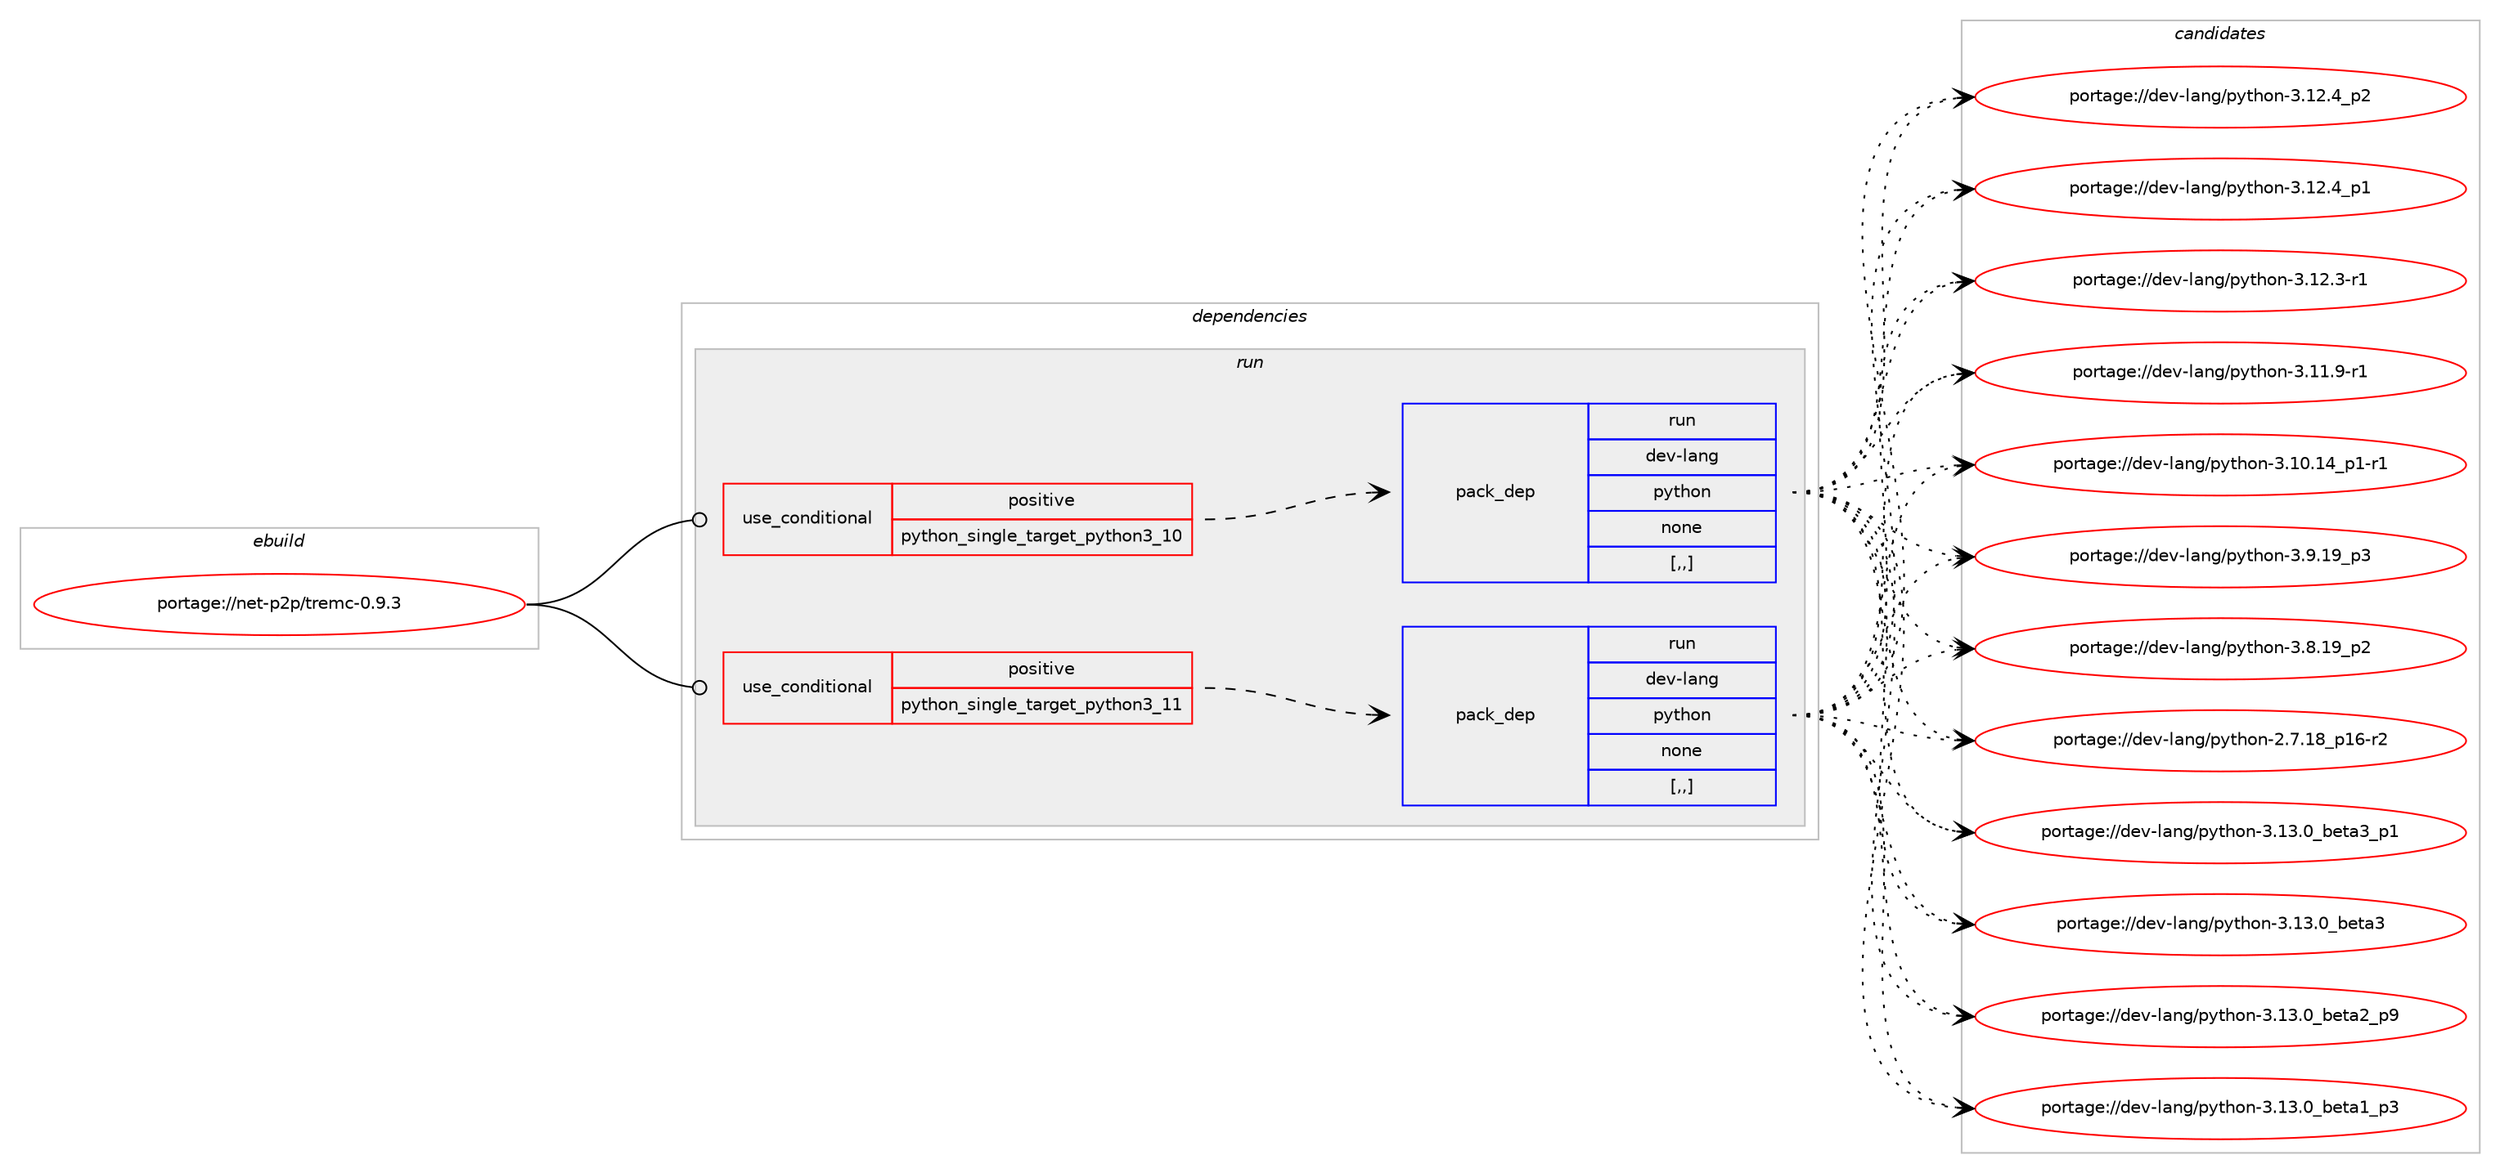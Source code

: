digraph prolog {

# *************
# Graph options
# *************

newrank=true;
concentrate=true;
compound=true;
graph [rankdir=LR,fontname=Helvetica,fontsize=10,ranksep=1.5];#, ranksep=2.5, nodesep=0.2];
edge  [arrowhead=vee];
node  [fontname=Helvetica,fontsize=10];

# **********
# The ebuild
# **********

subgraph cluster_leftcol {
color=gray;
label=<<i>ebuild</i>>;
id [label="portage://net-p2p/tremc-0.9.3", color=red, width=4, href="../net-p2p/tremc-0.9.3.svg"];
}

# ****************
# The dependencies
# ****************

subgraph cluster_midcol {
color=gray;
label=<<i>dependencies</i>>;
subgraph cluster_compile {
fillcolor="#eeeeee";
style=filled;
label=<<i>compile</i>>;
}
subgraph cluster_compileandrun {
fillcolor="#eeeeee";
style=filled;
label=<<i>compile and run</i>>;
}
subgraph cluster_run {
fillcolor="#eeeeee";
style=filled;
label=<<i>run</i>>;
subgraph cond100357 {
dependency380620 [label=<<TABLE BORDER="0" CELLBORDER="1" CELLSPACING="0" CELLPADDING="4"><TR><TD ROWSPAN="3" CELLPADDING="10">use_conditional</TD></TR><TR><TD>positive</TD></TR><TR><TD>python_single_target_python3_10</TD></TR></TABLE>>, shape=none, color=red];
subgraph pack277501 {
dependency380621 [label=<<TABLE BORDER="0" CELLBORDER="1" CELLSPACING="0" CELLPADDING="4" WIDTH="220"><TR><TD ROWSPAN="6" CELLPADDING="30">pack_dep</TD></TR><TR><TD WIDTH="110">run</TD></TR><TR><TD>dev-lang</TD></TR><TR><TD>python</TD></TR><TR><TD>none</TD></TR><TR><TD>[,,]</TD></TR></TABLE>>, shape=none, color=blue];
}
dependency380620:e -> dependency380621:w [weight=20,style="dashed",arrowhead="vee"];
}
id:e -> dependency380620:w [weight=20,style="solid",arrowhead="odot"];
subgraph cond100358 {
dependency380622 [label=<<TABLE BORDER="0" CELLBORDER="1" CELLSPACING="0" CELLPADDING="4"><TR><TD ROWSPAN="3" CELLPADDING="10">use_conditional</TD></TR><TR><TD>positive</TD></TR><TR><TD>python_single_target_python3_11</TD></TR></TABLE>>, shape=none, color=red];
subgraph pack277502 {
dependency380623 [label=<<TABLE BORDER="0" CELLBORDER="1" CELLSPACING="0" CELLPADDING="4" WIDTH="220"><TR><TD ROWSPAN="6" CELLPADDING="30">pack_dep</TD></TR><TR><TD WIDTH="110">run</TD></TR><TR><TD>dev-lang</TD></TR><TR><TD>python</TD></TR><TR><TD>none</TD></TR><TR><TD>[,,]</TD></TR></TABLE>>, shape=none, color=blue];
}
dependency380622:e -> dependency380623:w [weight=20,style="dashed",arrowhead="vee"];
}
id:e -> dependency380622:w [weight=20,style="solid",arrowhead="odot"];
}
}

# **************
# The candidates
# **************

subgraph cluster_choices {
rank=same;
color=gray;
label=<<i>candidates</i>>;

subgraph choice277501 {
color=black;
nodesep=1;
choice10010111845108971101034711212111610411111045514649514648959810111697519511249 [label="portage://dev-lang/python-3.13.0_beta3_p1", color=red, width=4,href="../dev-lang/python-3.13.0_beta3_p1.svg"];
choice1001011184510897110103471121211161041111104551464951464895981011169751 [label="portage://dev-lang/python-3.13.0_beta3", color=red, width=4,href="../dev-lang/python-3.13.0_beta3.svg"];
choice10010111845108971101034711212111610411111045514649514648959810111697509511257 [label="portage://dev-lang/python-3.13.0_beta2_p9", color=red, width=4,href="../dev-lang/python-3.13.0_beta2_p9.svg"];
choice10010111845108971101034711212111610411111045514649514648959810111697499511251 [label="portage://dev-lang/python-3.13.0_beta1_p3", color=red, width=4,href="../dev-lang/python-3.13.0_beta1_p3.svg"];
choice100101118451089711010347112121116104111110455146495046529511250 [label="portage://dev-lang/python-3.12.4_p2", color=red, width=4,href="../dev-lang/python-3.12.4_p2.svg"];
choice100101118451089711010347112121116104111110455146495046529511249 [label="portage://dev-lang/python-3.12.4_p1", color=red, width=4,href="../dev-lang/python-3.12.4_p1.svg"];
choice100101118451089711010347112121116104111110455146495046514511449 [label="portage://dev-lang/python-3.12.3-r1", color=red, width=4,href="../dev-lang/python-3.12.3-r1.svg"];
choice100101118451089711010347112121116104111110455146494946574511449 [label="portage://dev-lang/python-3.11.9-r1", color=red, width=4,href="../dev-lang/python-3.11.9-r1.svg"];
choice100101118451089711010347112121116104111110455146494846495295112494511449 [label="portage://dev-lang/python-3.10.14_p1-r1", color=red, width=4,href="../dev-lang/python-3.10.14_p1-r1.svg"];
choice100101118451089711010347112121116104111110455146574649579511251 [label="portage://dev-lang/python-3.9.19_p3", color=red, width=4,href="../dev-lang/python-3.9.19_p3.svg"];
choice100101118451089711010347112121116104111110455146564649579511250 [label="portage://dev-lang/python-3.8.19_p2", color=red, width=4,href="../dev-lang/python-3.8.19_p2.svg"];
choice100101118451089711010347112121116104111110455046554649569511249544511450 [label="portage://dev-lang/python-2.7.18_p16-r2", color=red, width=4,href="../dev-lang/python-2.7.18_p16-r2.svg"];
dependency380621:e -> choice10010111845108971101034711212111610411111045514649514648959810111697519511249:w [style=dotted,weight="100"];
dependency380621:e -> choice1001011184510897110103471121211161041111104551464951464895981011169751:w [style=dotted,weight="100"];
dependency380621:e -> choice10010111845108971101034711212111610411111045514649514648959810111697509511257:w [style=dotted,weight="100"];
dependency380621:e -> choice10010111845108971101034711212111610411111045514649514648959810111697499511251:w [style=dotted,weight="100"];
dependency380621:e -> choice100101118451089711010347112121116104111110455146495046529511250:w [style=dotted,weight="100"];
dependency380621:e -> choice100101118451089711010347112121116104111110455146495046529511249:w [style=dotted,weight="100"];
dependency380621:e -> choice100101118451089711010347112121116104111110455146495046514511449:w [style=dotted,weight="100"];
dependency380621:e -> choice100101118451089711010347112121116104111110455146494946574511449:w [style=dotted,weight="100"];
dependency380621:e -> choice100101118451089711010347112121116104111110455146494846495295112494511449:w [style=dotted,weight="100"];
dependency380621:e -> choice100101118451089711010347112121116104111110455146574649579511251:w [style=dotted,weight="100"];
dependency380621:e -> choice100101118451089711010347112121116104111110455146564649579511250:w [style=dotted,weight="100"];
dependency380621:e -> choice100101118451089711010347112121116104111110455046554649569511249544511450:w [style=dotted,weight="100"];
}
subgraph choice277502 {
color=black;
nodesep=1;
choice10010111845108971101034711212111610411111045514649514648959810111697519511249 [label="portage://dev-lang/python-3.13.0_beta3_p1", color=red, width=4,href="../dev-lang/python-3.13.0_beta3_p1.svg"];
choice1001011184510897110103471121211161041111104551464951464895981011169751 [label="portage://dev-lang/python-3.13.0_beta3", color=red, width=4,href="../dev-lang/python-3.13.0_beta3.svg"];
choice10010111845108971101034711212111610411111045514649514648959810111697509511257 [label="portage://dev-lang/python-3.13.0_beta2_p9", color=red, width=4,href="../dev-lang/python-3.13.0_beta2_p9.svg"];
choice10010111845108971101034711212111610411111045514649514648959810111697499511251 [label="portage://dev-lang/python-3.13.0_beta1_p3", color=red, width=4,href="../dev-lang/python-3.13.0_beta1_p3.svg"];
choice100101118451089711010347112121116104111110455146495046529511250 [label="portage://dev-lang/python-3.12.4_p2", color=red, width=4,href="../dev-lang/python-3.12.4_p2.svg"];
choice100101118451089711010347112121116104111110455146495046529511249 [label="portage://dev-lang/python-3.12.4_p1", color=red, width=4,href="../dev-lang/python-3.12.4_p1.svg"];
choice100101118451089711010347112121116104111110455146495046514511449 [label="portage://dev-lang/python-3.12.3-r1", color=red, width=4,href="../dev-lang/python-3.12.3-r1.svg"];
choice100101118451089711010347112121116104111110455146494946574511449 [label="portage://dev-lang/python-3.11.9-r1", color=red, width=4,href="../dev-lang/python-3.11.9-r1.svg"];
choice100101118451089711010347112121116104111110455146494846495295112494511449 [label="portage://dev-lang/python-3.10.14_p1-r1", color=red, width=4,href="../dev-lang/python-3.10.14_p1-r1.svg"];
choice100101118451089711010347112121116104111110455146574649579511251 [label="portage://dev-lang/python-3.9.19_p3", color=red, width=4,href="../dev-lang/python-3.9.19_p3.svg"];
choice100101118451089711010347112121116104111110455146564649579511250 [label="portage://dev-lang/python-3.8.19_p2", color=red, width=4,href="../dev-lang/python-3.8.19_p2.svg"];
choice100101118451089711010347112121116104111110455046554649569511249544511450 [label="portage://dev-lang/python-2.7.18_p16-r2", color=red, width=4,href="../dev-lang/python-2.7.18_p16-r2.svg"];
dependency380623:e -> choice10010111845108971101034711212111610411111045514649514648959810111697519511249:w [style=dotted,weight="100"];
dependency380623:e -> choice1001011184510897110103471121211161041111104551464951464895981011169751:w [style=dotted,weight="100"];
dependency380623:e -> choice10010111845108971101034711212111610411111045514649514648959810111697509511257:w [style=dotted,weight="100"];
dependency380623:e -> choice10010111845108971101034711212111610411111045514649514648959810111697499511251:w [style=dotted,weight="100"];
dependency380623:e -> choice100101118451089711010347112121116104111110455146495046529511250:w [style=dotted,weight="100"];
dependency380623:e -> choice100101118451089711010347112121116104111110455146495046529511249:w [style=dotted,weight="100"];
dependency380623:e -> choice100101118451089711010347112121116104111110455146495046514511449:w [style=dotted,weight="100"];
dependency380623:e -> choice100101118451089711010347112121116104111110455146494946574511449:w [style=dotted,weight="100"];
dependency380623:e -> choice100101118451089711010347112121116104111110455146494846495295112494511449:w [style=dotted,weight="100"];
dependency380623:e -> choice100101118451089711010347112121116104111110455146574649579511251:w [style=dotted,weight="100"];
dependency380623:e -> choice100101118451089711010347112121116104111110455146564649579511250:w [style=dotted,weight="100"];
dependency380623:e -> choice100101118451089711010347112121116104111110455046554649569511249544511450:w [style=dotted,weight="100"];
}
}

}
